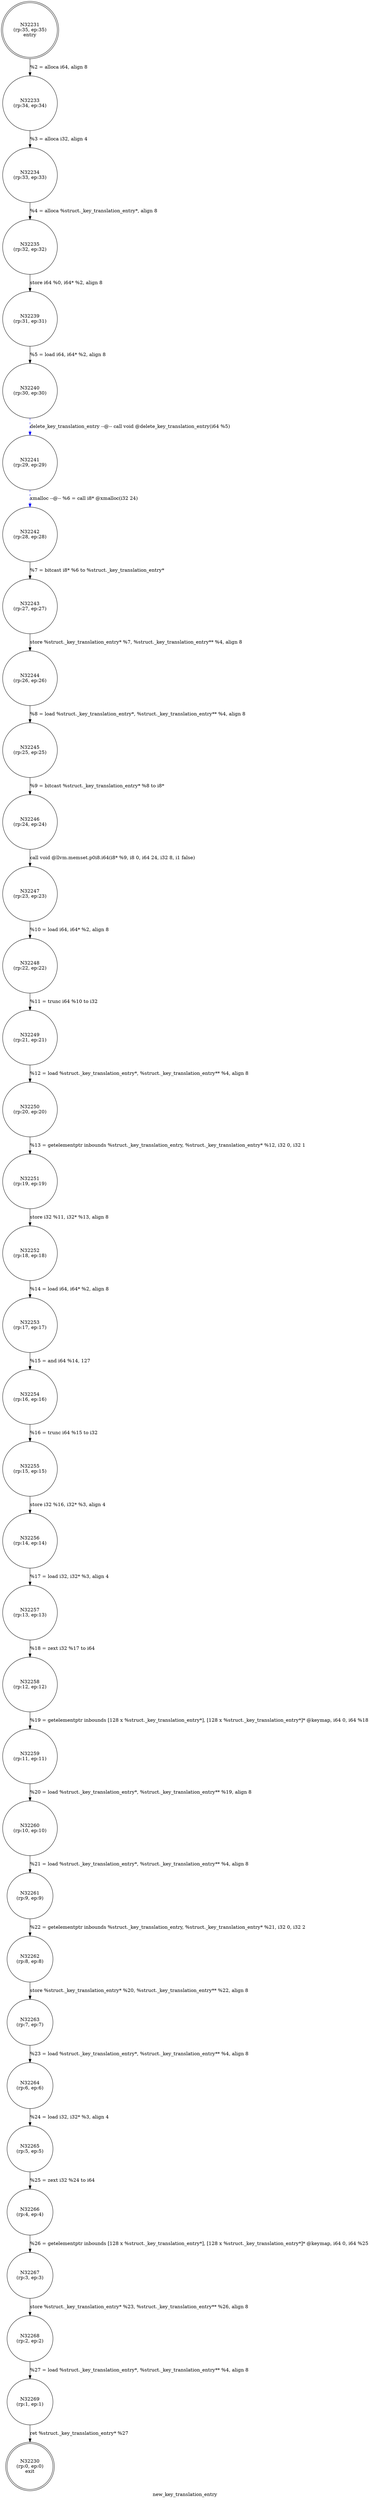 digraph new_key_translation_entry {
label="new_key_translation_entry"
32230 [label="N32230\n(rp:0, ep:0)\nexit", shape="doublecircle"]
32231 [label="N32231\n(rp:35, ep:35)\nentry", shape="doublecircle"]
32231 -> 32233 [label="%2 = alloca i64, align 8"]
32233 [label="N32233\n(rp:34, ep:34)", shape="circle"]
32233 -> 32234 [label="%3 = alloca i32, align 4"]
32234 [label="N32234\n(rp:33, ep:33)", shape="circle"]
32234 -> 32235 [label="%4 = alloca %struct._key_translation_entry*, align 8"]
32235 [label="N32235\n(rp:32, ep:32)", shape="circle"]
32235 -> 32239 [label="store i64 %0, i64* %2, align 8"]
32239 [label="N32239\n(rp:31, ep:31)", shape="circle"]
32239 -> 32240 [label="%5 = load i64, i64* %2, align 8"]
32240 [label="N32240\n(rp:30, ep:30)", shape="circle"]
32240 -> 32241 [label="delete_key_translation_entry --@-- call void @delete_key_translation_entry(i64 %5)", style="dashed", color="blue"]
32241 [label="N32241\n(rp:29, ep:29)", shape="circle"]
32241 -> 32242 [label="xmalloc --@-- %6 = call i8* @xmalloc(i32 24)", style="dashed", color="blue"]
32242 [label="N32242\n(rp:28, ep:28)", shape="circle"]
32242 -> 32243 [label="%7 = bitcast i8* %6 to %struct._key_translation_entry*"]
32243 [label="N32243\n(rp:27, ep:27)", shape="circle"]
32243 -> 32244 [label="store %struct._key_translation_entry* %7, %struct._key_translation_entry** %4, align 8"]
32244 [label="N32244\n(rp:26, ep:26)", shape="circle"]
32244 -> 32245 [label="%8 = load %struct._key_translation_entry*, %struct._key_translation_entry** %4, align 8"]
32245 [label="N32245\n(rp:25, ep:25)", shape="circle"]
32245 -> 32246 [label="%9 = bitcast %struct._key_translation_entry* %8 to i8*"]
32246 [label="N32246\n(rp:24, ep:24)", shape="circle"]
32246 -> 32247 [label="call void @llvm.memset.p0i8.i64(i8* %9, i8 0, i64 24, i32 8, i1 false)"]
32247 [label="N32247\n(rp:23, ep:23)", shape="circle"]
32247 -> 32248 [label="%10 = load i64, i64* %2, align 8"]
32248 [label="N32248\n(rp:22, ep:22)", shape="circle"]
32248 -> 32249 [label="%11 = trunc i64 %10 to i32"]
32249 [label="N32249\n(rp:21, ep:21)", shape="circle"]
32249 -> 32250 [label="%12 = load %struct._key_translation_entry*, %struct._key_translation_entry** %4, align 8"]
32250 [label="N32250\n(rp:20, ep:20)", shape="circle"]
32250 -> 32251 [label="%13 = getelementptr inbounds %struct._key_translation_entry, %struct._key_translation_entry* %12, i32 0, i32 1"]
32251 [label="N32251\n(rp:19, ep:19)", shape="circle"]
32251 -> 32252 [label="store i32 %11, i32* %13, align 8"]
32252 [label="N32252\n(rp:18, ep:18)", shape="circle"]
32252 -> 32253 [label="%14 = load i64, i64* %2, align 8"]
32253 [label="N32253\n(rp:17, ep:17)", shape="circle"]
32253 -> 32254 [label="%15 = and i64 %14, 127"]
32254 [label="N32254\n(rp:16, ep:16)", shape="circle"]
32254 -> 32255 [label="%16 = trunc i64 %15 to i32"]
32255 [label="N32255\n(rp:15, ep:15)", shape="circle"]
32255 -> 32256 [label="store i32 %16, i32* %3, align 4"]
32256 [label="N32256\n(rp:14, ep:14)", shape="circle"]
32256 -> 32257 [label="%17 = load i32, i32* %3, align 4"]
32257 [label="N32257\n(rp:13, ep:13)", shape="circle"]
32257 -> 32258 [label="%18 = zext i32 %17 to i64"]
32258 [label="N32258\n(rp:12, ep:12)", shape="circle"]
32258 -> 32259 [label="%19 = getelementptr inbounds [128 x %struct._key_translation_entry*], [128 x %struct._key_translation_entry*]* @keymap, i64 0, i64 %18"]
32259 [label="N32259\n(rp:11, ep:11)", shape="circle"]
32259 -> 32260 [label="%20 = load %struct._key_translation_entry*, %struct._key_translation_entry** %19, align 8"]
32260 [label="N32260\n(rp:10, ep:10)", shape="circle"]
32260 -> 32261 [label="%21 = load %struct._key_translation_entry*, %struct._key_translation_entry** %4, align 8"]
32261 [label="N32261\n(rp:9, ep:9)", shape="circle"]
32261 -> 32262 [label="%22 = getelementptr inbounds %struct._key_translation_entry, %struct._key_translation_entry* %21, i32 0, i32 2"]
32262 [label="N32262\n(rp:8, ep:8)", shape="circle"]
32262 -> 32263 [label="store %struct._key_translation_entry* %20, %struct._key_translation_entry** %22, align 8"]
32263 [label="N32263\n(rp:7, ep:7)", shape="circle"]
32263 -> 32264 [label="%23 = load %struct._key_translation_entry*, %struct._key_translation_entry** %4, align 8"]
32264 [label="N32264\n(rp:6, ep:6)", shape="circle"]
32264 -> 32265 [label="%24 = load i32, i32* %3, align 4"]
32265 [label="N32265\n(rp:5, ep:5)", shape="circle"]
32265 -> 32266 [label="%25 = zext i32 %24 to i64"]
32266 [label="N32266\n(rp:4, ep:4)", shape="circle"]
32266 -> 32267 [label="%26 = getelementptr inbounds [128 x %struct._key_translation_entry*], [128 x %struct._key_translation_entry*]* @keymap, i64 0, i64 %25"]
32267 [label="N32267\n(rp:3, ep:3)", shape="circle"]
32267 -> 32268 [label="store %struct._key_translation_entry* %23, %struct._key_translation_entry** %26, align 8"]
32268 [label="N32268\n(rp:2, ep:2)", shape="circle"]
32268 -> 32269 [label="%27 = load %struct._key_translation_entry*, %struct._key_translation_entry** %4, align 8"]
32269 [label="N32269\n(rp:1, ep:1)", shape="circle"]
32269 -> 32230 [label="ret %struct._key_translation_entry* %27"]
}
